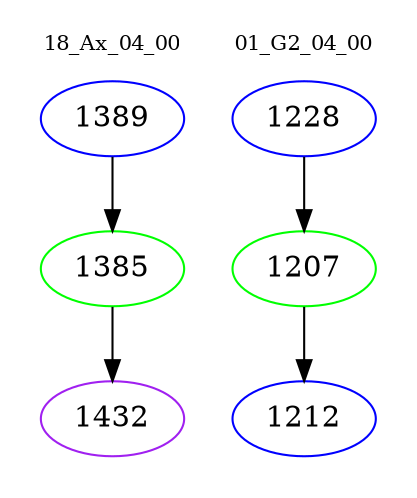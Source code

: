 digraph{
subgraph cluster_0 {
color = white
label = "18_Ax_04_00";
fontsize=10;
T0_1389 [label="1389", color="blue"]
T0_1389 -> T0_1385 [color="black"]
T0_1385 [label="1385", color="green"]
T0_1385 -> T0_1432 [color="black"]
T0_1432 [label="1432", color="purple"]
}
subgraph cluster_1 {
color = white
label = "01_G2_04_00";
fontsize=10;
T1_1228 [label="1228", color="blue"]
T1_1228 -> T1_1207 [color="black"]
T1_1207 [label="1207", color="green"]
T1_1207 -> T1_1212 [color="black"]
T1_1212 [label="1212", color="blue"]
}
}
